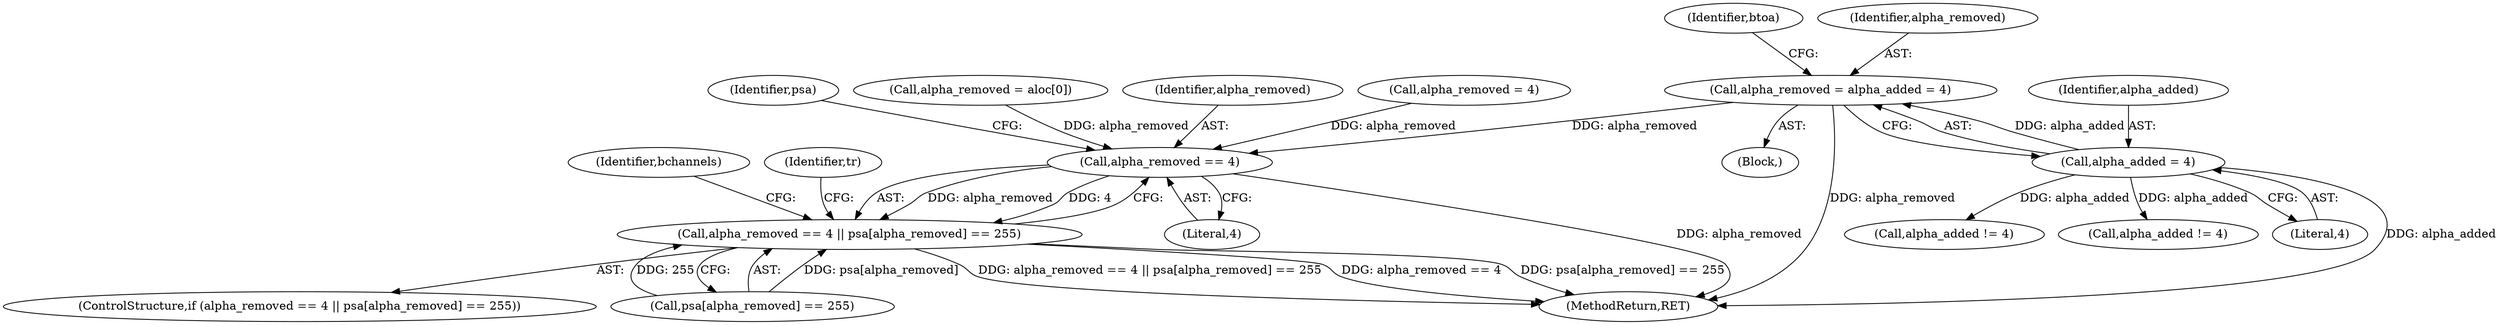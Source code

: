 digraph "0_Android_9d4853418ab2f754c2b63e091c29c5529b8b86ca_27@API" {
"1000781" [label="(Call,alpha_removed = alpha_added = 4)"];
"1000783" [label="(Call,alpha_added = 4)"];
"1000982" [label="(Call,alpha_removed == 4)"];
"1000981" [label="(Call,alpha_removed == 4 || psa[alpha_removed] == 255)"];
"1000985" [label="(Call,psa[alpha_removed] == 255)"];
"1000992" [label="(Identifier,bchannels)"];
"1001044" [label="(Call,alpha_added != 4)"];
"1000784" [label="(Identifier,alpha_added)"];
"1000777" [label="(Block,)"];
"1000967" [label="(Call,alpha_added != 4)"];
"1000983" [label="(Identifier,alpha_removed)"];
"1000788" [label="(Identifier,btoa)"];
"1000785" [label="(Literal,4)"];
"1000980" [label="(ControlStructure,if (alpha_removed == 4 || psa[alpha_removed] == 255))"];
"1001061" [label="(Identifier,tr)"];
"1000981" [label="(Call,alpha_removed == 4 || psa[alpha_removed] == 255)"];
"1000773" [label="(Call,alpha_removed = 4)"];
"1000783" [label="(Call,alpha_added = 4)"];
"1000987" [label="(Identifier,psa)"];
"1000782" [label="(Identifier,alpha_removed)"];
"1000781" [label="(Call,alpha_removed = alpha_added = 4)"];
"1001128" [label="(MethodReturn,RET)"];
"1000767" [label="(Call,alpha_removed = aloc[0])"];
"1000984" [label="(Literal,4)"];
"1000982" [label="(Call,alpha_removed == 4)"];
"1000781" -> "1000777"  [label="AST: "];
"1000781" -> "1000783"  [label="CFG: "];
"1000782" -> "1000781"  [label="AST: "];
"1000783" -> "1000781"  [label="AST: "];
"1000788" -> "1000781"  [label="CFG: "];
"1000781" -> "1001128"  [label="DDG: alpha_removed"];
"1000783" -> "1000781"  [label="DDG: alpha_added"];
"1000781" -> "1000982"  [label="DDG: alpha_removed"];
"1000783" -> "1000785"  [label="CFG: "];
"1000784" -> "1000783"  [label="AST: "];
"1000785" -> "1000783"  [label="AST: "];
"1000783" -> "1001128"  [label="DDG: alpha_added"];
"1000783" -> "1000967"  [label="DDG: alpha_added"];
"1000783" -> "1001044"  [label="DDG: alpha_added"];
"1000982" -> "1000981"  [label="AST: "];
"1000982" -> "1000984"  [label="CFG: "];
"1000983" -> "1000982"  [label="AST: "];
"1000984" -> "1000982"  [label="AST: "];
"1000987" -> "1000982"  [label="CFG: "];
"1000981" -> "1000982"  [label="CFG: "];
"1000982" -> "1001128"  [label="DDG: alpha_removed"];
"1000982" -> "1000981"  [label="DDG: alpha_removed"];
"1000982" -> "1000981"  [label="DDG: 4"];
"1000773" -> "1000982"  [label="DDG: alpha_removed"];
"1000767" -> "1000982"  [label="DDG: alpha_removed"];
"1000981" -> "1000980"  [label="AST: "];
"1000981" -> "1000985"  [label="CFG: "];
"1000985" -> "1000981"  [label="AST: "];
"1000992" -> "1000981"  [label="CFG: "];
"1001061" -> "1000981"  [label="CFG: "];
"1000981" -> "1001128"  [label="DDG: alpha_removed == 4 || psa[alpha_removed] == 255"];
"1000981" -> "1001128"  [label="DDG: alpha_removed == 4"];
"1000981" -> "1001128"  [label="DDG: psa[alpha_removed] == 255"];
"1000985" -> "1000981"  [label="DDG: psa[alpha_removed]"];
"1000985" -> "1000981"  [label="DDG: 255"];
}
